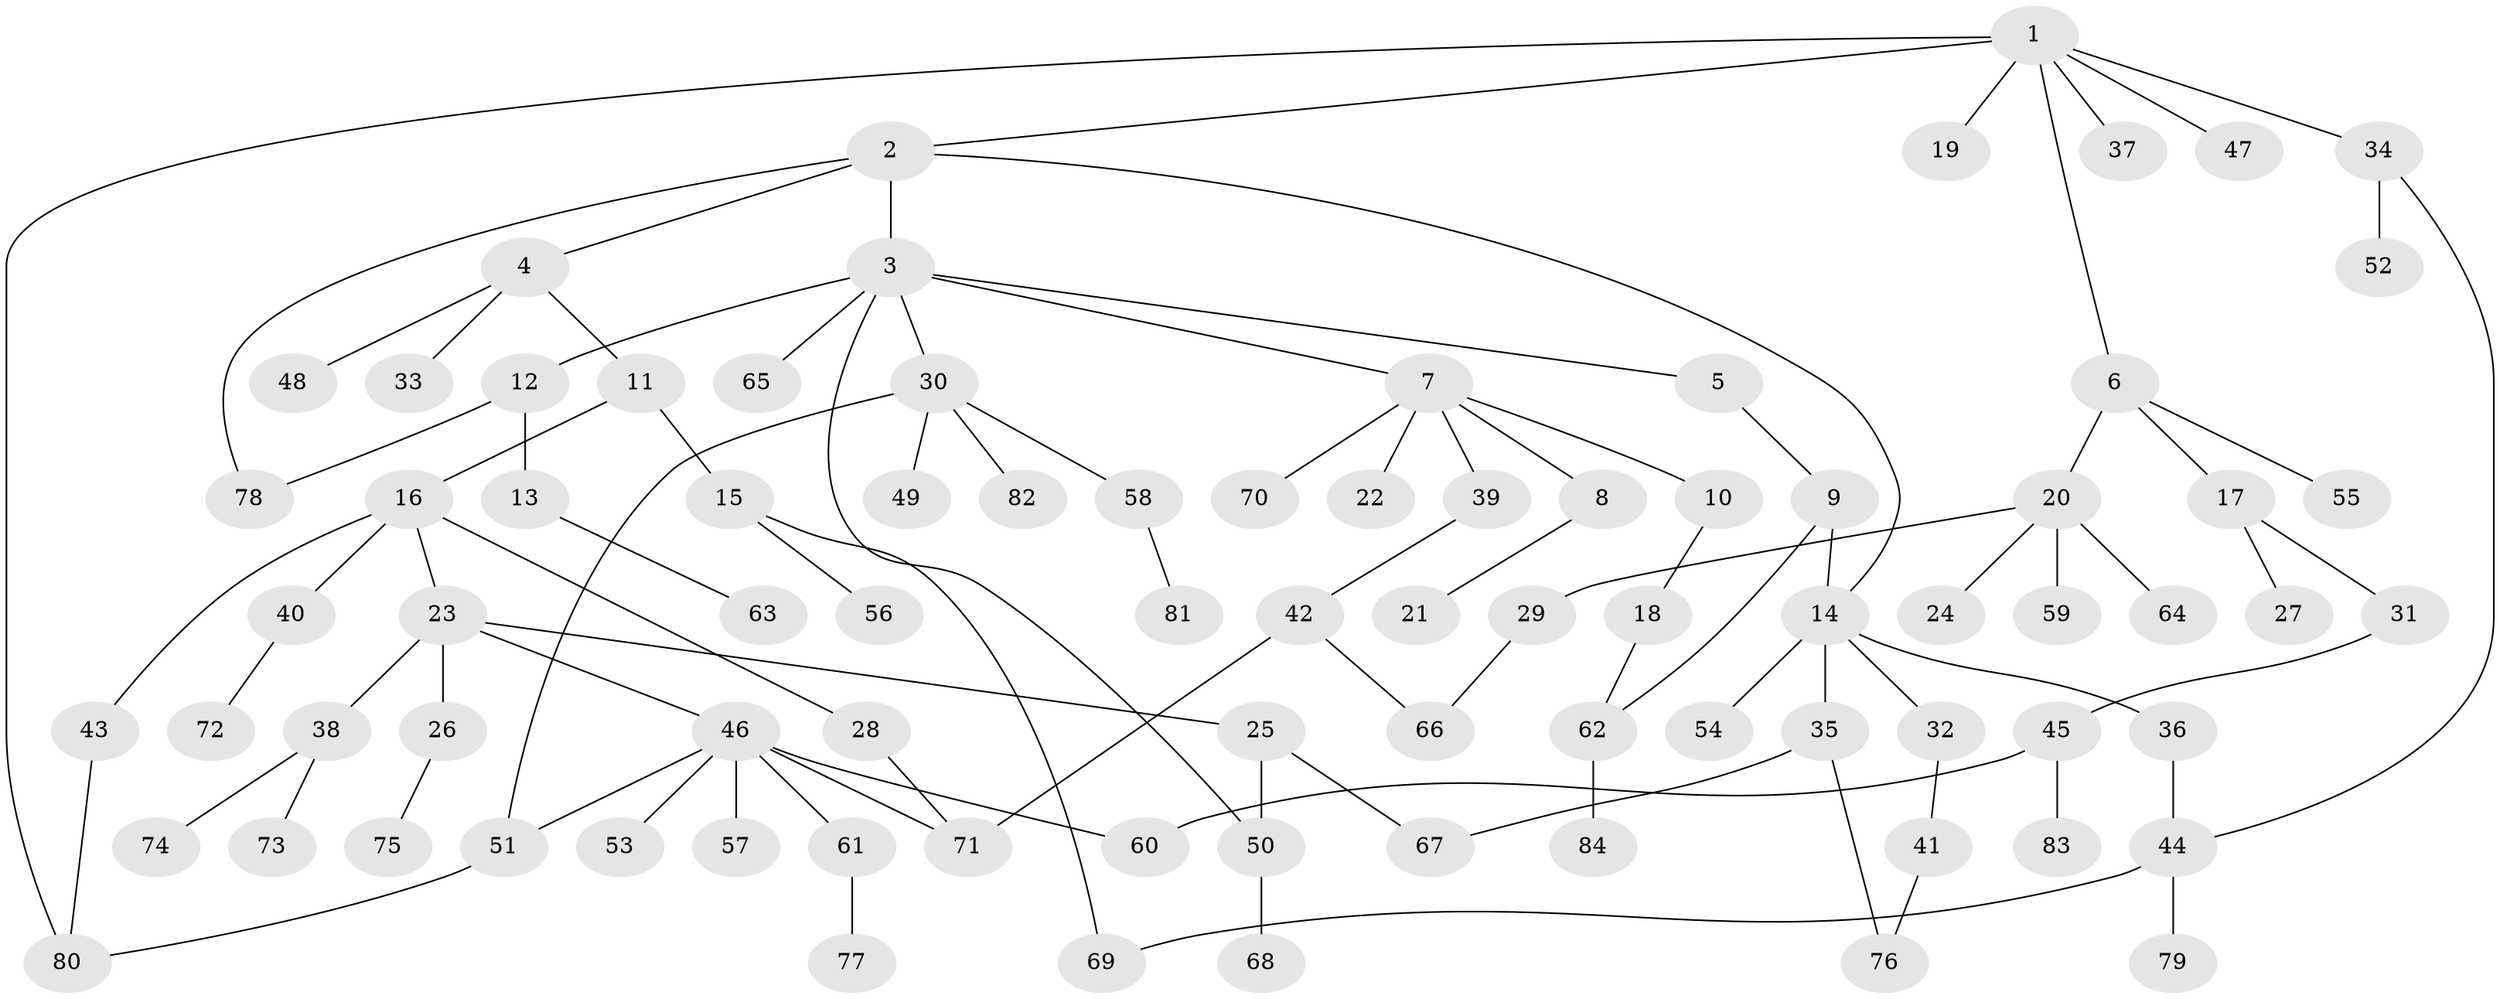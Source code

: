 // Generated by graph-tools (version 1.1) at 2025/41/03/09/25 04:41:08]
// undirected, 84 vertices, 98 edges
graph export_dot {
graph [start="1"]
  node [color=gray90,style=filled];
  1;
  2;
  3;
  4;
  5;
  6;
  7;
  8;
  9;
  10;
  11;
  12;
  13;
  14;
  15;
  16;
  17;
  18;
  19;
  20;
  21;
  22;
  23;
  24;
  25;
  26;
  27;
  28;
  29;
  30;
  31;
  32;
  33;
  34;
  35;
  36;
  37;
  38;
  39;
  40;
  41;
  42;
  43;
  44;
  45;
  46;
  47;
  48;
  49;
  50;
  51;
  52;
  53;
  54;
  55;
  56;
  57;
  58;
  59;
  60;
  61;
  62;
  63;
  64;
  65;
  66;
  67;
  68;
  69;
  70;
  71;
  72;
  73;
  74;
  75;
  76;
  77;
  78;
  79;
  80;
  81;
  82;
  83;
  84;
  1 -- 2;
  1 -- 6;
  1 -- 19;
  1 -- 34;
  1 -- 37;
  1 -- 47;
  1 -- 80;
  2 -- 3;
  2 -- 4;
  2 -- 14;
  2 -- 78;
  3 -- 5;
  3 -- 7;
  3 -- 12;
  3 -- 30;
  3 -- 50;
  3 -- 65;
  4 -- 11;
  4 -- 33;
  4 -- 48;
  5 -- 9;
  6 -- 17;
  6 -- 20;
  6 -- 55;
  7 -- 8;
  7 -- 10;
  7 -- 22;
  7 -- 39;
  7 -- 70;
  8 -- 21;
  9 -- 14;
  9 -- 62;
  10 -- 18;
  11 -- 15;
  11 -- 16;
  12 -- 13;
  12 -- 78;
  13 -- 63;
  14 -- 32;
  14 -- 35;
  14 -- 36;
  14 -- 54;
  15 -- 56;
  15 -- 69;
  16 -- 23;
  16 -- 28;
  16 -- 40;
  16 -- 43;
  17 -- 27;
  17 -- 31;
  18 -- 62;
  20 -- 24;
  20 -- 29;
  20 -- 59;
  20 -- 64;
  23 -- 25;
  23 -- 26;
  23 -- 38;
  23 -- 46;
  25 -- 67;
  25 -- 50;
  26 -- 75;
  28 -- 71;
  29 -- 66;
  30 -- 49;
  30 -- 58;
  30 -- 82;
  30 -- 51;
  31 -- 45;
  32 -- 41;
  34 -- 52;
  34 -- 44;
  35 -- 67;
  35 -- 76;
  36 -- 44;
  38 -- 73;
  38 -- 74;
  39 -- 42;
  40 -- 72;
  41 -- 76;
  42 -- 71;
  42 -- 66;
  43 -- 80;
  44 -- 79;
  44 -- 69;
  45 -- 60;
  45 -- 83;
  46 -- 51;
  46 -- 53;
  46 -- 57;
  46 -- 61;
  46 -- 60;
  46 -- 71;
  50 -- 68;
  51 -- 80;
  58 -- 81;
  61 -- 77;
  62 -- 84;
}
